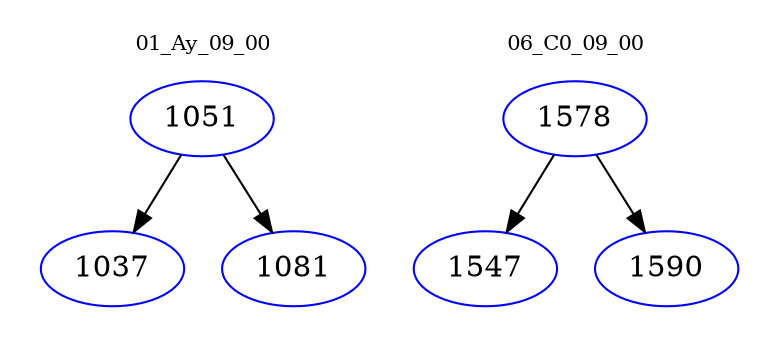 digraph{
subgraph cluster_0 {
color = white
label = "01_Ay_09_00";
fontsize=10;
T0_1051 [label="1051", color="blue"]
T0_1051 -> T0_1037 [color="black"]
T0_1037 [label="1037", color="blue"]
T0_1051 -> T0_1081 [color="black"]
T0_1081 [label="1081", color="blue"]
}
subgraph cluster_1 {
color = white
label = "06_C0_09_00";
fontsize=10;
T1_1578 [label="1578", color="blue"]
T1_1578 -> T1_1547 [color="black"]
T1_1547 [label="1547", color="blue"]
T1_1578 -> T1_1590 [color="black"]
T1_1590 [label="1590", color="blue"]
}
}
